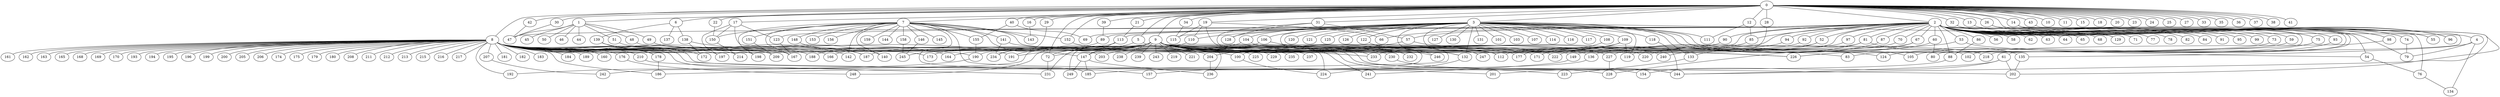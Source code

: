 
graph graphname {
    0 -- 1
0 -- 2
0 -- 3
0 -- 4
0 -- 5
0 -- 6
0 -- 7
0 -- 8
0 -- 9
0 -- 10
0 -- 11
0 -- 12
0 -- 13
0 -- 14
0 -- 15
0 -- 16
0 -- 17
0 -- 18
0 -- 19
0 -- 20
0 -- 21
0 -- 22
0 -- 23
0 -- 24
0 -- 25
0 -- 26
0 -- 27
0 -- 28
0 -- 29
0 -- 30
0 -- 31
0 -- 32
0 -- 33
0 -- 34
0 -- 35
0 -- 36
0 -- 37
0 -- 38
0 -- 39
0 -- 40
0 -- 41
0 -- 42
0 -- 43
0 -- 152
0 -- 72
1 -- 44
1 -- 45
1 -- 46
1 -- 47
1 -- 48
1 -- 49
1 -- 50
1 -- 51
2 -- 52
2 -- 53
2 -- 54
2 -- 55
2 -- 56
2 -- 57
2 -- 58
2 -- 59
2 -- 60
2 -- 61
2 -- 62
2 -- 63
2 -- 64
2 -- 65
2 -- 66
2 -- 67
2 -- 68
2 -- 69
2 -- 70
2 -- 71
2 -- 72
2 -- 73
2 -- 74
2 -- 75
2 -- 76
2 -- 77
2 -- 78
2 -- 79
2 -- 80
2 -- 81
2 -- 82
2 -- 83
2 -- 84
2 -- 85
2 -- 86
2 -- 87
2 -- 88
2 -- 89
2 -- 90
2 -- 91
2 -- 92
2 -- 93
2 -- 94
2 -- 95
2 -- 96
2 -- 97
2 -- 98
2 -- 99
2 -- 100
2 -- 171
2 -- 47
3 -- 128
3 -- 130
3 -- 131
3 -- 132
3 -- 133
3 -- 129
3 -- 101
3 -- 102
3 -- 103
3 -- 104
3 -- 105
3 -- 106
3 -- 107
3 -- 108
3 -- 109
3 -- 110
3 -- 111
3 -- 112
3 -- 113
3 -- 114
3 -- 115
3 -- 116
3 -- 117
3 -- 118
3 -- 119
3 -- 120
3 -- 121
3 -- 122
3 -- 123
3 -- 124
3 -- 125
3 -- 126
3 -- 127
3 -- 186
3 -- 247
4 -- 134
4 -- 135
4 -- 79
5 -- 136
5 -- 191
6 -- 137
6 -- 138
6 -- 139
7 -- 140
7 -- 141
7 -- 142
7 -- 143
7 -- 144
7 -- 145
7 -- 146
7 -- 147
7 -- 148
7 -- 149
7 -- 150
7 -- 151
7 -- 152
7 -- 153
7 -- 154
7 -- 155
7 -- 156
7 -- 157
7 -- 158
7 -- 159
7 -- 167
7 -- 198
8 -- 160
8 -- 161
8 -- 162
8 -- 163
8 -- 164
8 -- 165
8 -- 166
8 -- 167
8 -- 168
8 -- 169
8 -- 170
8 -- 171
8 -- 172
8 -- 173
8 -- 174
8 -- 175
8 -- 176
8 -- 177
8 -- 178
8 -- 179
8 -- 180
8 -- 181
8 -- 182
8 -- 183
8 -- 184
8 -- 185
8 -- 186
8 -- 187
8 -- 188
8 -- 189
8 -- 190
8 -- 191
8 -- 192
8 -- 193
8 -- 194
8 -- 195
8 -- 196
8 -- 197
8 -- 198
8 -- 199
8 -- 200
8 -- 201
8 -- 202
8 -- 203
8 -- 204
8 -- 205
8 -- 206
8 -- 207
8 -- 208
8 -- 209
8 -- 210
8 -- 211
8 -- 212
8 -- 213
8 -- 214
8 -- 215
8 -- 216
8 -- 217
9 -- 218
9 -- 219
9 -- 220
9 -- 221
9 -- 222
9 -- 223
9 -- 224
9 -- 225
9 -- 226
9 -- 227
9 -- 228
9 -- 229
9 -- 230
9 -- 231
9 -- 232
9 -- 233
9 -- 234
9 -- 235
9 -- 236
9 -- 237
9 -- 238
9 -- 239
9 -- 240
9 -- 241
9 -- 242
9 -- 243
9 -- 244
9 -- 245
9 -- 246
9 -- 247
9 -- 248
9 -- 249
9 -- 72
9 -- 112
12 -- 111
12 -- 85
13 -- 55
14 -- 202
14 -- 129
16 -- 143
17 -- 197
17 -- 150
17 -- 226
17 -- 123
19 -- 66
19 -- 115
19 -- 110
19 -- 232
21 -- 113
22 -- 150
26 -- 218
26 -- 96
28 -- 119
29 -- 234
30 -- 47
31 -- 57
31 -- 132
31 -- 128
32 -- 98
34 -- 115
39 -- 89
40 -- 155
40 -- 69
42 -- 47
43 -- 244
48 -- 132
49 -- 112
51 -- 100
52 -- 203
52 -- 133
53 -- 136
53 -- 54
54 -- 76
57 -- 83
57 -- 191
59 -- 226
60 -- 149
60 -- 80
61 -- 154
61 -- 244
61 -- 202
67 -- 233
67 -- 228
70 -- 240
72 -- 231
73 -- 226
74 -- 79
75 -- 124
76 -- 134
81 -- 227
81 -- 204
81 -- 135
85 -- 222
86 -- 88
87 -- 220
88 -- 201
89 -- 188
90 -- 190
92 -- 177
93 -- 105
94 -- 112
97 -- 222
98 -- 102
100 -- 224
104 -- 185
104 -- 173
106 -- 164
106 -- 227
108 -- 177
109 -- 147
109 -- 119
109 -- 171
110 -- 187
113 -- 166
113 -- 147
118 -- 244
122 -- 246
123 -- 167
132 -- 224
133 -- 223
135 -- 202
136 -- 157
138 -- 172
138 -- 140
139 -- 178
139 -- 142
141 -- 234
141 -- 222
146 -- 245
147 -- 185
147 -- 236
147 -- 249
148 -- 187
149 -- 241
150 -- 214
151 -- 209
152 -- 233
155 -- 190
158 -- 245
176 -- 248
178 -- 186
190 -- 192
204 -- 236
207 -- 242
210 -- 231
227 -- 228
230 -- 244

}
